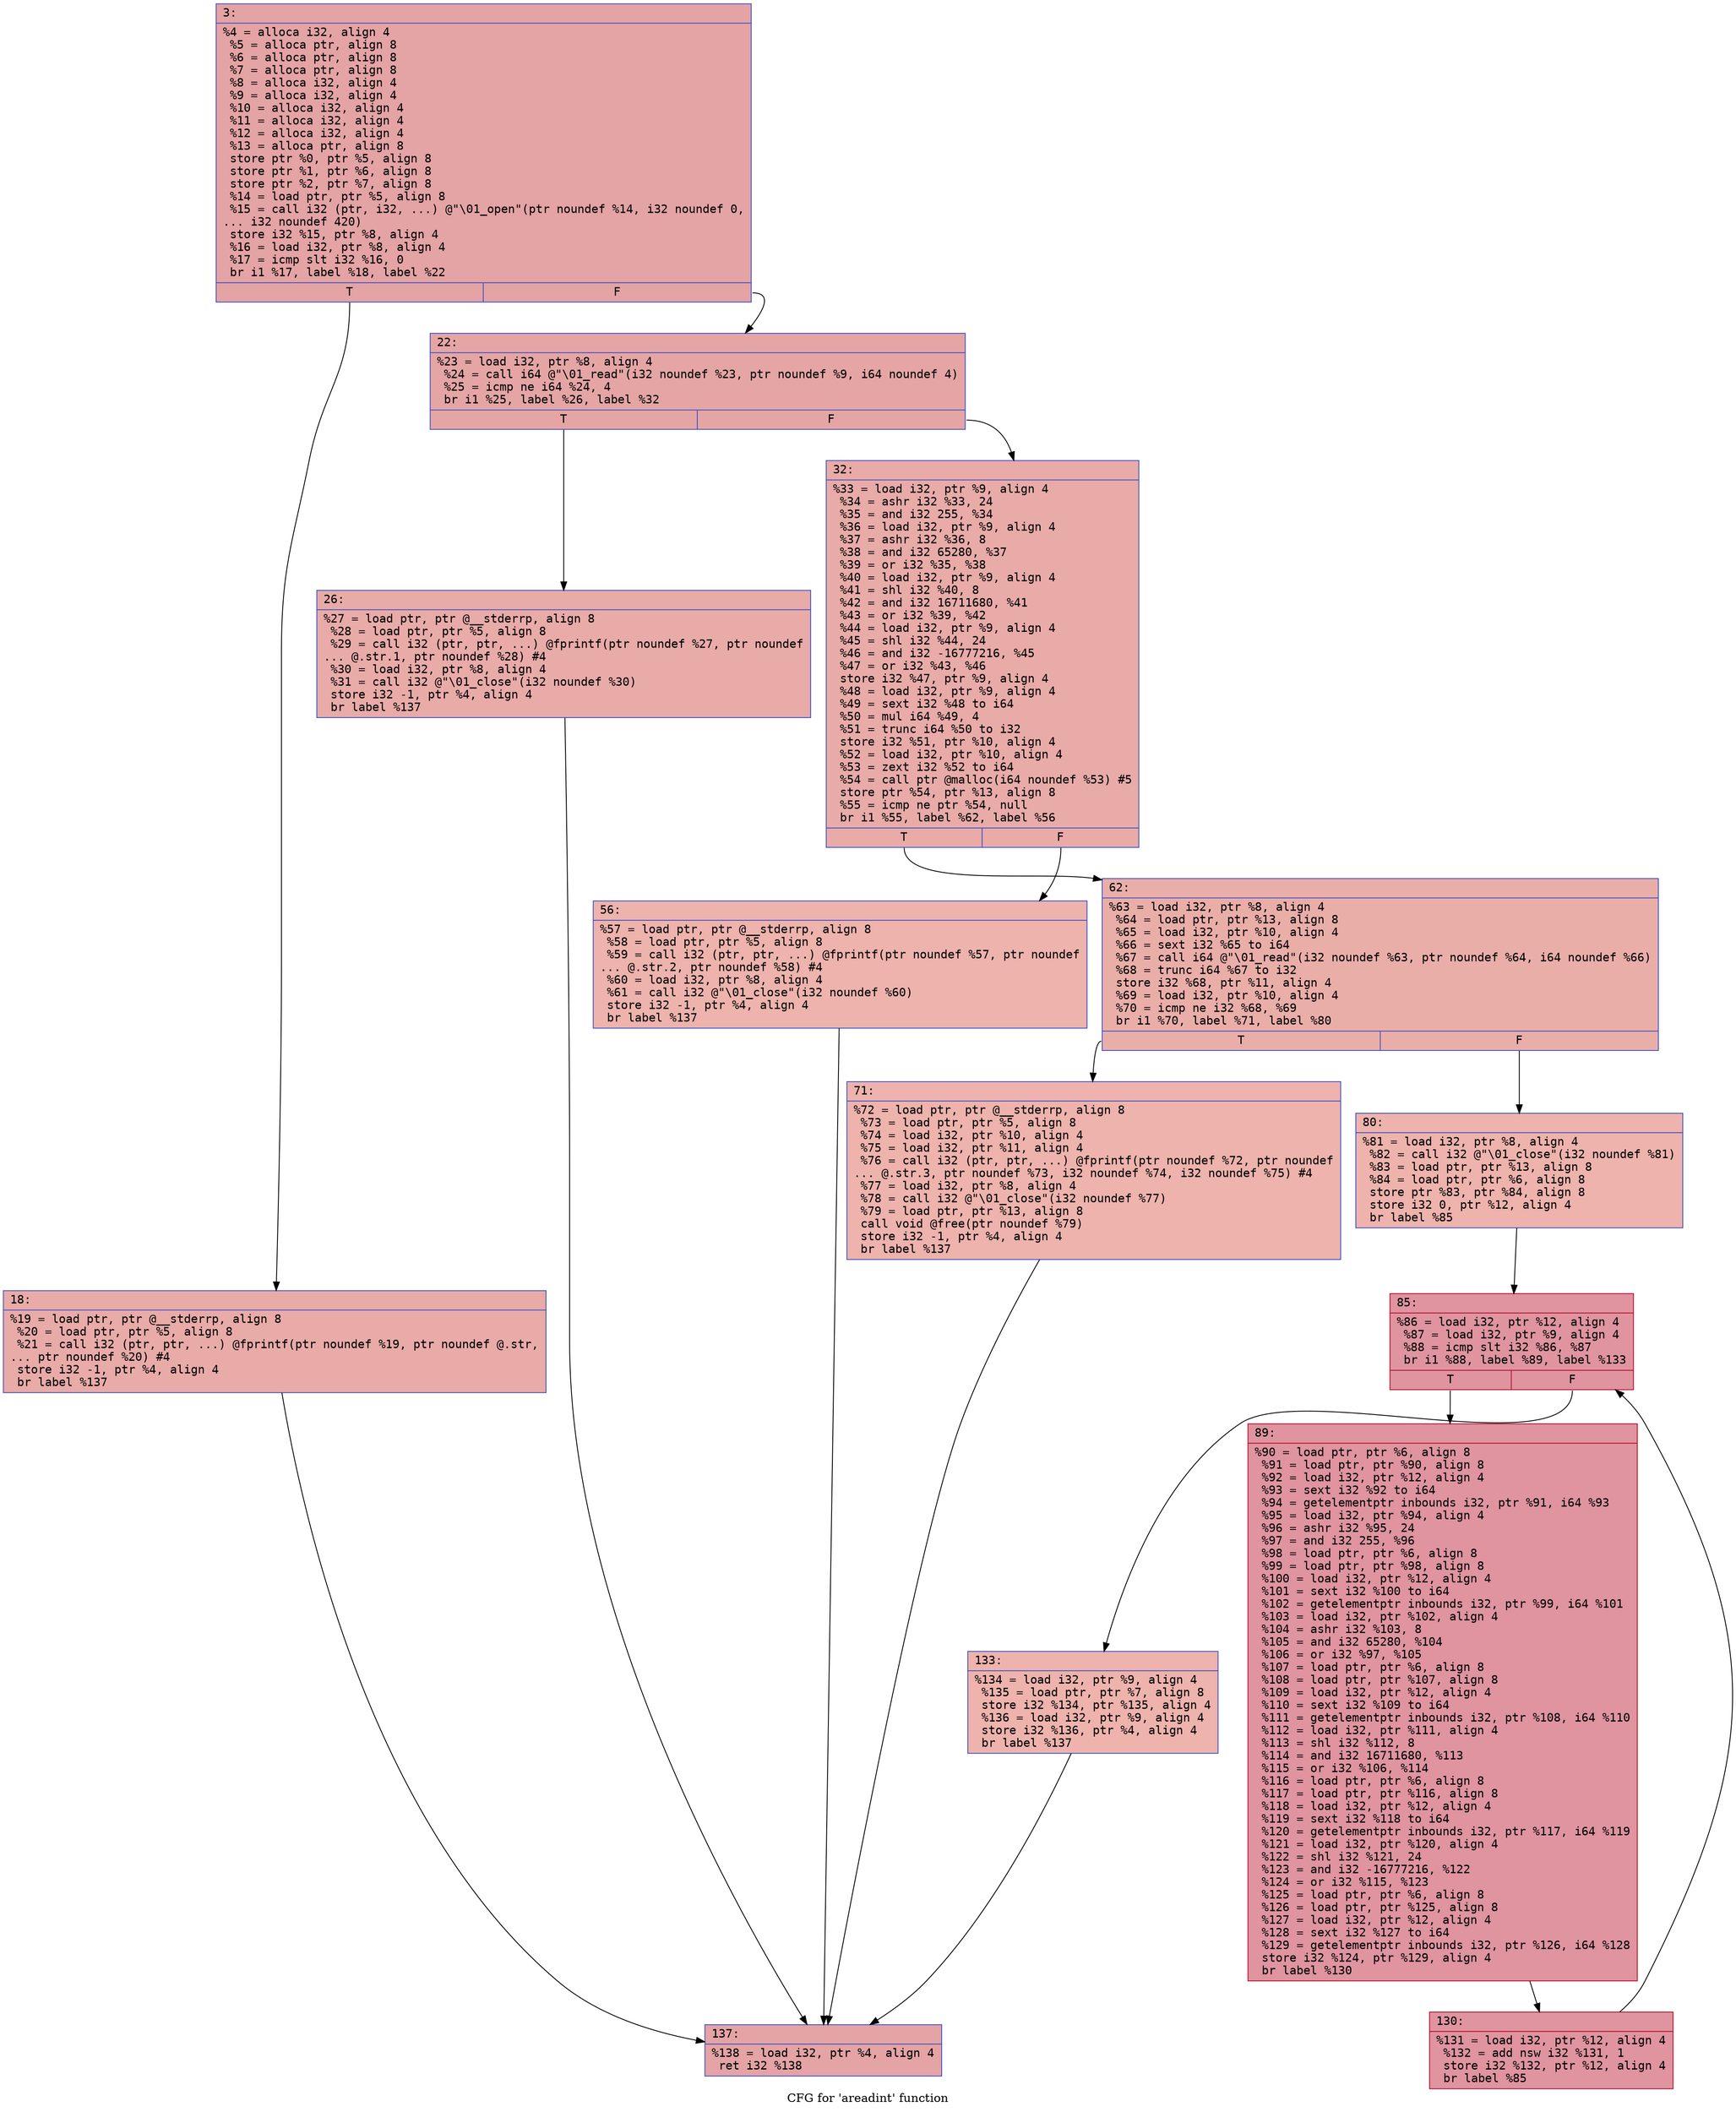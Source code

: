 digraph "CFG for 'areadint' function" {
	label="CFG for 'areadint' function";

	Node0x600001235f90 [shape=record,color="#3d50c3ff", style=filled, fillcolor="#c32e3170" fontname="Courier",label="{3:\l|  %4 = alloca i32, align 4\l  %5 = alloca ptr, align 8\l  %6 = alloca ptr, align 8\l  %7 = alloca ptr, align 8\l  %8 = alloca i32, align 4\l  %9 = alloca i32, align 4\l  %10 = alloca i32, align 4\l  %11 = alloca i32, align 4\l  %12 = alloca i32, align 4\l  %13 = alloca ptr, align 8\l  store ptr %0, ptr %5, align 8\l  store ptr %1, ptr %6, align 8\l  store ptr %2, ptr %7, align 8\l  %14 = load ptr, ptr %5, align 8\l  %15 = call i32 (ptr, i32, ...) @\"\\01_open\"(ptr noundef %14, i32 noundef 0,\l... i32 noundef 420)\l  store i32 %15, ptr %8, align 4\l  %16 = load i32, ptr %8, align 4\l  %17 = icmp slt i32 %16, 0\l  br i1 %17, label %18, label %22\l|{<s0>T|<s1>F}}"];
	Node0x600001235f90:s0 -> Node0x600001235fe0[tooltip="3 -> 18\nProbability 37.50%" ];
	Node0x600001235f90:s1 -> Node0x600001236030[tooltip="3 -> 22\nProbability 62.50%" ];
	Node0x600001235fe0 [shape=record,color="#3d50c3ff", style=filled, fillcolor="#cc403a70" fontname="Courier",label="{18:\l|  %19 = load ptr, ptr @__stderrp, align 8\l  %20 = load ptr, ptr %5, align 8\l  %21 = call i32 (ptr, ptr, ...) @fprintf(ptr noundef %19, ptr noundef @.str,\l... ptr noundef %20) #4\l  store i32 -1, ptr %4, align 4\l  br label %137\l}"];
	Node0x600001235fe0 -> Node0x6000012363a0[tooltip="18 -> 137\nProbability 100.00%" ];
	Node0x600001236030 [shape=record,color="#3d50c3ff", style=filled, fillcolor="#c5333470" fontname="Courier",label="{22:\l|  %23 = load i32, ptr %8, align 4\l  %24 = call i64 @\"\\01_read\"(i32 noundef %23, ptr noundef %9, i64 noundef 4)\l  %25 = icmp ne i64 %24, 4\l  br i1 %25, label %26, label %32\l|{<s0>T|<s1>F}}"];
	Node0x600001236030:s0 -> Node0x600001236080[tooltip="22 -> 26\nProbability 50.00%" ];
	Node0x600001236030:s1 -> Node0x6000012360d0[tooltip="22 -> 32\nProbability 50.00%" ];
	Node0x600001236080 [shape=record,color="#3d50c3ff", style=filled, fillcolor="#cc403a70" fontname="Courier",label="{26:\l|  %27 = load ptr, ptr @__stderrp, align 8\l  %28 = load ptr, ptr %5, align 8\l  %29 = call i32 (ptr, ptr, ...) @fprintf(ptr noundef %27, ptr noundef\l... @.str.1, ptr noundef %28) #4\l  %30 = load i32, ptr %8, align 4\l  %31 = call i32 @\"\\01_close\"(i32 noundef %30)\l  store i32 -1, ptr %4, align 4\l  br label %137\l}"];
	Node0x600001236080 -> Node0x6000012363a0[tooltip="26 -> 137\nProbability 100.00%" ];
	Node0x6000012360d0 [shape=record,color="#3d50c3ff", style=filled, fillcolor="#cc403a70" fontname="Courier",label="{32:\l|  %33 = load i32, ptr %9, align 4\l  %34 = ashr i32 %33, 24\l  %35 = and i32 255, %34\l  %36 = load i32, ptr %9, align 4\l  %37 = ashr i32 %36, 8\l  %38 = and i32 65280, %37\l  %39 = or i32 %35, %38\l  %40 = load i32, ptr %9, align 4\l  %41 = shl i32 %40, 8\l  %42 = and i32 16711680, %41\l  %43 = or i32 %39, %42\l  %44 = load i32, ptr %9, align 4\l  %45 = shl i32 %44, 24\l  %46 = and i32 -16777216, %45\l  %47 = or i32 %43, %46\l  store i32 %47, ptr %9, align 4\l  %48 = load i32, ptr %9, align 4\l  %49 = sext i32 %48 to i64\l  %50 = mul i64 %49, 4\l  %51 = trunc i64 %50 to i32\l  store i32 %51, ptr %10, align 4\l  %52 = load i32, ptr %10, align 4\l  %53 = zext i32 %52 to i64\l  %54 = call ptr @malloc(i64 noundef %53) #5\l  store ptr %54, ptr %13, align 8\l  %55 = icmp ne ptr %54, null\l  br i1 %55, label %62, label %56\l|{<s0>T|<s1>F}}"];
	Node0x6000012360d0:s0 -> Node0x600001236170[tooltip="32 -> 62\nProbability 62.50%" ];
	Node0x6000012360d0:s1 -> Node0x600001236120[tooltip="32 -> 56\nProbability 37.50%" ];
	Node0x600001236120 [shape=record,color="#3d50c3ff", style=filled, fillcolor="#d6524470" fontname="Courier",label="{56:\l|  %57 = load ptr, ptr @__stderrp, align 8\l  %58 = load ptr, ptr %5, align 8\l  %59 = call i32 (ptr, ptr, ...) @fprintf(ptr noundef %57, ptr noundef\l... @.str.2, ptr noundef %58) #4\l  %60 = load i32, ptr %8, align 4\l  %61 = call i32 @\"\\01_close\"(i32 noundef %60)\l  store i32 -1, ptr %4, align 4\l  br label %137\l}"];
	Node0x600001236120 -> Node0x6000012363a0[tooltip="56 -> 137\nProbability 100.00%" ];
	Node0x600001236170 [shape=record,color="#3d50c3ff", style=filled, fillcolor="#d0473d70" fontname="Courier",label="{62:\l|  %63 = load i32, ptr %8, align 4\l  %64 = load ptr, ptr %13, align 8\l  %65 = load i32, ptr %10, align 4\l  %66 = sext i32 %65 to i64\l  %67 = call i64 @\"\\01_read\"(i32 noundef %63, ptr noundef %64, i64 noundef %66)\l  %68 = trunc i64 %67 to i32\l  store i32 %68, ptr %11, align 4\l  %69 = load i32, ptr %10, align 4\l  %70 = icmp ne i32 %68, %69\l  br i1 %70, label %71, label %80\l|{<s0>T|<s1>F}}"];
	Node0x600001236170:s0 -> Node0x6000012361c0[tooltip="62 -> 71\nProbability 50.00%" ];
	Node0x600001236170:s1 -> Node0x600001236210[tooltip="62 -> 80\nProbability 50.00%" ];
	Node0x6000012361c0 [shape=record,color="#3d50c3ff", style=filled, fillcolor="#d6524470" fontname="Courier",label="{71:\l|  %72 = load ptr, ptr @__stderrp, align 8\l  %73 = load ptr, ptr %5, align 8\l  %74 = load i32, ptr %10, align 4\l  %75 = load i32, ptr %11, align 4\l  %76 = call i32 (ptr, ptr, ...) @fprintf(ptr noundef %72, ptr noundef\l... @.str.3, ptr noundef %73, i32 noundef %74, i32 noundef %75) #4\l  %77 = load i32, ptr %8, align 4\l  %78 = call i32 @\"\\01_close\"(i32 noundef %77)\l  %79 = load ptr, ptr %13, align 8\l  call void @free(ptr noundef %79)\l  store i32 -1, ptr %4, align 4\l  br label %137\l}"];
	Node0x6000012361c0 -> Node0x6000012363a0[tooltip="71 -> 137\nProbability 100.00%" ];
	Node0x600001236210 [shape=record,color="#3d50c3ff", style=filled, fillcolor="#d6524470" fontname="Courier",label="{80:\l|  %81 = load i32, ptr %8, align 4\l  %82 = call i32 @\"\\01_close\"(i32 noundef %81)\l  %83 = load ptr, ptr %13, align 8\l  %84 = load ptr, ptr %6, align 8\l  store ptr %83, ptr %84, align 8\l  store i32 0, ptr %12, align 4\l  br label %85\l}"];
	Node0x600001236210 -> Node0x600001236260[tooltip="80 -> 85\nProbability 100.00%" ];
	Node0x600001236260 [shape=record,color="#b70d28ff", style=filled, fillcolor="#b70d2870" fontname="Courier",label="{85:\l|  %86 = load i32, ptr %12, align 4\l  %87 = load i32, ptr %9, align 4\l  %88 = icmp slt i32 %86, %87\l  br i1 %88, label %89, label %133\l|{<s0>T|<s1>F}}"];
	Node0x600001236260:s0 -> Node0x6000012362b0[tooltip="85 -> 89\nProbability 96.88%" ];
	Node0x600001236260:s1 -> Node0x600001236350[tooltip="85 -> 133\nProbability 3.12%" ];
	Node0x6000012362b0 [shape=record,color="#b70d28ff", style=filled, fillcolor="#b70d2870" fontname="Courier",label="{89:\l|  %90 = load ptr, ptr %6, align 8\l  %91 = load ptr, ptr %90, align 8\l  %92 = load i32, ptr %12, align 4\l  %93 = sext i32 %92 to i64\l  %94 = getelementptr inbounds i32, ptr %91, i64 %93\l  %95 = load i32, ptr %94, align 4\l  %96 = ashr i32 %95, 24\l  %97 = and i32 255, %96\l  %98 = load ptr, ptr %6, align 8\l  %99 = load ptr, ptr %98, align 8\l  %100 = load i32, ptr %12, align 4\l  %101 = sext i32 %100 to i64\l  %102 = getelementptr inbounds i32, ptr %99, i64 %101\l  %103 = load i32, ptr %102, align 4\l  %104 = ashr i32 %103, 8\l  %105 = and i32 65280, %104\l  %106 = or i32 %97, %105\l  %107 = load ptr, ptr %6, align 8\l  %108 = load ptr, ptr %107, align 8\l  %109 = load i32, ptr %12, align 4\l  %110 = sext i32 %109 to i64\l  %111 = getelementptr inbounds i32, ptr %108, i64 %110\l  %112 = load i32, ptr %111, align 4\l  %113 = shl i32 %112, 8\l  %114 = and i32 16711680, %113\l  %115 = or i32 %106, %114\l  %116 = load ptr, ptr %6, align 8\l  %117 = load ptr, ptr %116, align 8\l  %118 = load i32, ptr %12, align 4\l  %119 = sext i32 %118 to i64\l  %120 = getelementptr inbounds i32, ptr %117, i64 %119\l  %121 = load i32, ptr %120, align 4\l  %122 = shl i32 %121, 24\l  %123 = and i32 -16777216, %122\l  %124 = or i32 %115, %123\l  %125 = load ptr, ptr %6, align 8\l  %126 = load ptr, ptr %125, align 8\l  %127 = load i32, ptr %12, align 4\l  %128 = sext i32 %127 to i64\l  %129 = getelementptr inbounds i32, ptr %126, i64 %128\l  store i32 %124, ptr %129, align 4\l  br label %130\l}"];
	Node0x6000012362b0 -> Node0x600001236300[tooltip="89 -> 130\nProbability 100.00%" ];
	Node0x600001236300 [shape=record,color="#b70d28ff", style=filled, fillcolor="#b70d2870" fontname="Courier",label="{130:\l|  %131 = load i32, ptr %12, align 4\l  %132 = add nsw i32 %131, 1\l  store i32 %132, ptr %12, align 4\l  br label %85\l}"];
	Node0x600001236300 -> Node0x600001236260[tooltip="130 -> 85\nProbability 100.00%" ];
	Node0x600001236350 [shape=record,color="#3d50c3ff", style=filled, fillcolor="#d6524470" fontname="Courier",label="{133:\l|  %134 = load i32, ptr %9, align 4\l  %135 = load ptr, ptr %7, align 8\l  store i32 %134, ptr %135, align 4\l  %136 = load i32, ptr %9, align 4\l  store i32 %136, ptr %4, align 4\l  br label %137\l}"];
	Node0x600001236350 -> Node0x6000012363a0[tooltip="133 -> 137\nProbability 100.00%" ];
	Node0x6000012363a0 [shape=record,color="#3d50c3ff", style=filled, fillcolor="#c32e3170" fontname="Courier",label="{137:\l|  %138 = load i32, ptr %4, align 4\l  ret i32 %138\l}"];
}
